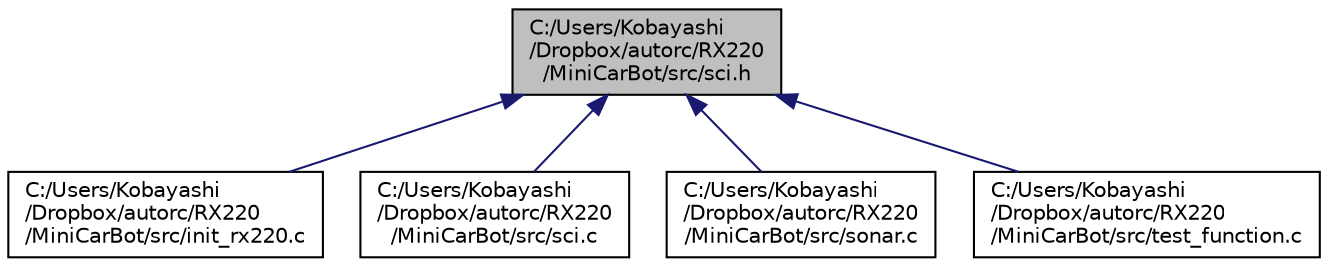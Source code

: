 digraph "C:/Users/Kobayashi/Dropbox/autorc/RX220/MiniCarBot/src/sci.h"
{
 // LATEX_PDF_SIZE
  edge [fontname="Helvetica",fontsize="10",labelfontname="Helvetica",labelfontsize="10"];
  node [fontname="Helvetica",fontsize="10",shape=record];
  Node1 [label="C:/Users/Kobayashi\l/Dropbox/autorc/RX220\l/MiniCarBot/src/sci.h",height=0.2,width=0.4,color="black", fillcolor="grey75", style="filled", fontcolor="black",tooltip="RS232によるシリアル通信。RX220からの出力のみ実装"];
  Node1 -> Node2 [dir="back",color="midnightblue",fontsize="10",style="solid",fontname="Helvetica"];
  Node2 [label="C:/Users/Kobayashi\l/Dropbox/autorc/RX220\l/MiniCarBot/src/init_rx220.c",height=0.2,width=0.4,color="black", fillcolor="white", style="filled",URL="$init__rx220_8c.html",tooltip=" "];
  Node1 -> Node3 [dir="back",color="midnightblue",fontsize="10",style="solid",fontname="Helvetica"];
  Node3 [label="C:/Users/Kobayashi\l/Dropbox/autorc/RX220\l/MiniCarBot/src/sci.c",height=0.2,width=0.4,color="black", fillcolor="white", style="filled",URL="$sci_8c.html",tooltip=" "];
  Node1 -> Node4 [dir="back",color="midnightblue",fontsize="10",style="solid",fontname="Helvetica"];
  Node4 [label="C:/Users/Kobayashi\l/Dropbox/autorc/RX220\l/MiniCarBot/src/sonar.c",height=0.2,width=0.4,color="black", fillcolor="white", style="filled",URL="$sonar_8c.html",tooltip=" "];
  Node1 -> Node5 [dir="back",color="midnightblue",fontsize="10",style="solid",fontname="Helvetica"];
  Node5 [label="C:/Users/Kobayashi\l/Dropbox/autorc/RX220\l/MiniCarBot/src/test_function.c",height=0.2,width=0.4,color="black", fillcolor="white", style="filled",URL="$test__function_8c.html",tooltip=" "];
}
